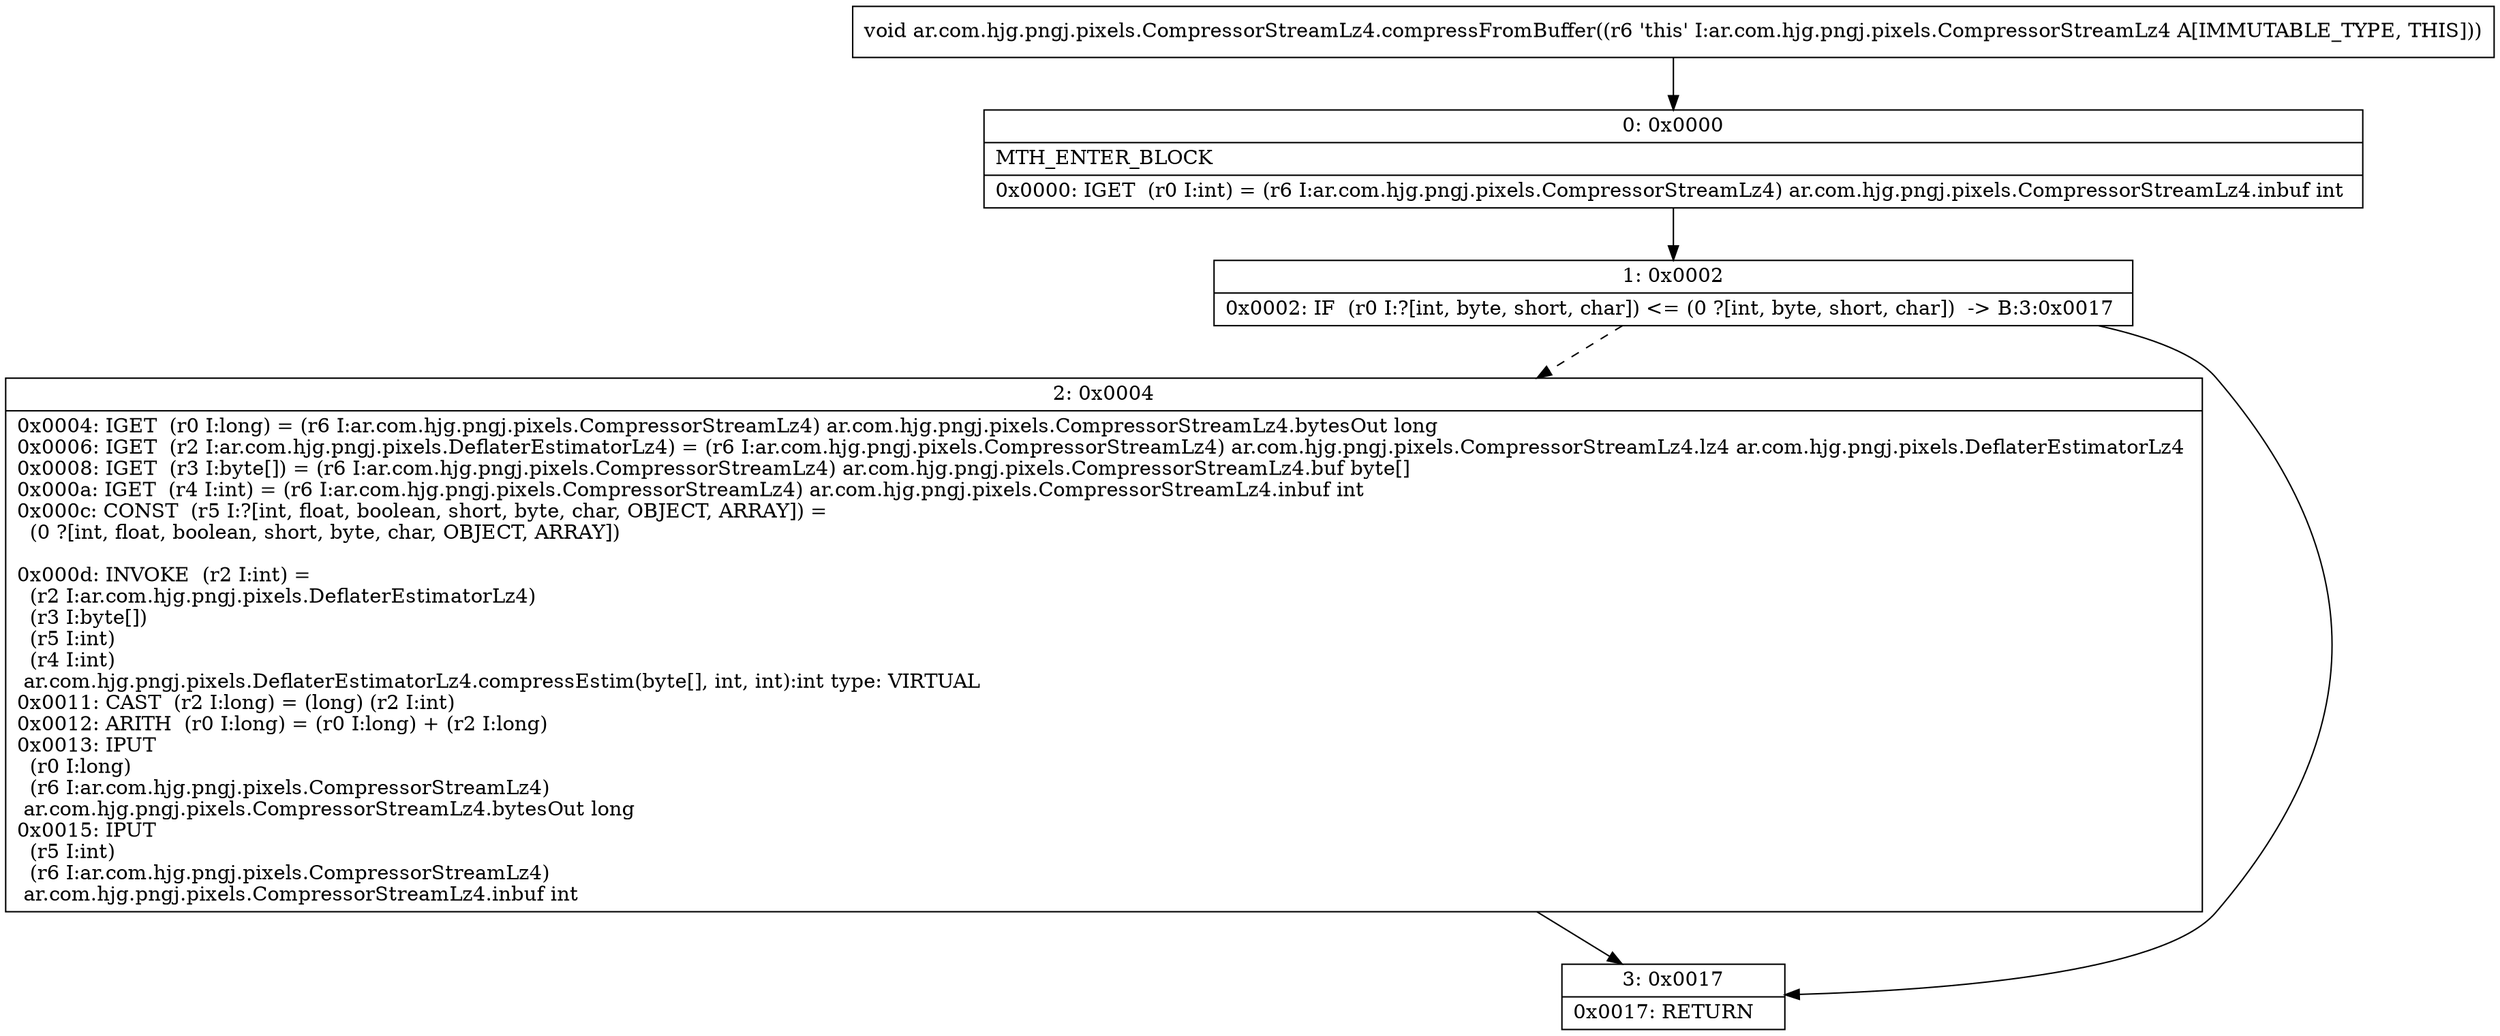 digraph "CFG forar.com.hjg.pngj.pixels.CompressorStreamLz4.compressFromBuffer()V" {
Node_0 [shape=record,label="{0\:\ 0x0000|MTH_ENTER_BLOCK\l|0x0000: IGET  (r0 I:int) = (r6 I:ar.com.hjg.pngj.pixels.CompressorStreamLz4) ar.com.hjg.pngj.pixels.CompressorStreamLz4.inbuf int \l}"];
Node_1 [shape=record,label="{1\:\ 0x0002|0x0002: IF  (r0 I:?[int, byte, short, char]) \<= (0 ?[int, byte, short, char])  \-\> B:3:0x0017 \l}"];
Node_2 [shape=record,label="{2\:\ 0x0004|0x0004: IGET  (r0 I:long) = (r6 I:ar.com.hjg.pngj.pixels.CompressorStreamLz4) ar.com.hjg.pngj.pixels.CompressorStreamLz4.bytesOut long \l0x0006: IGET  (r2 I:ar.com.hjg.pngj.pixels.DeflaterEstimatorLz4) = (r6 I:ar.com.hjg.pngj.pixels.CompressorStreamLz4) ar.com.hjg.pngj.pixels.CompressorStreamLz4.lz4 ar.com.hjg.pngj.pixels.DeflaterEstimatorLz4 \l0x0008: IGET  (r3 I:byte[]) = (r6 I:ar.com.hjg.pngj.pixels.CompressorStreamLz4) ar.com.hjg.pngj.pixels.CompressorStreamLz4.buf byte[] \l0x000a: IGET  (r4 I:int) = (r6 I:ar.com.hjg.pngj.pixels.CompressorStreamLz4) ar.com.hjg.pngj.pixels.CompressorStreamLz4.inbuf int \l0x000c: CONST  (r5 I:?[int, float, boolean, short, byte, char, OBJECT, ARRAY]) = \l  (0 ?[int, float, boolean, short, byte, char, OBJECT, ARRAY])\l \l0x000d: INVOKE  (r2 I:int) = \l  (r2 I:ar.com.hjg.pngj.pixels.DeflaterEstimatorLz4)\l  (r3 I:byte[])\l  (r5 I:int)\l  (r4 I:int)\l ar.com.hjg.pngj.pixels.DeflaterEstimatorLz4.compressEstim(byte[], int, int):int type: VIRTUAL \l0x0011: CAST  (r2 I:long) = (long) (r2 I:int) \l0x0012: ARITH  (r0 I:long) = (r0 I:long) + (r2 I:long) \l0x0013: IPUT  \l  (r0 I:long)\l  (r6 I:ar.com.hjg.pngj.pixels.CompressorStreamLz4)\l ar.com.hjg.pngj.pixels.CompressorStreamLz4.bytesOut long \l0x0015: IPUT  \l  (r5 I:int)\l  (r6 I:ar.com.hjg.pngj.pixels.CompressorStreamLz4)\l ar.com.hjg.pngj.pixels.CompressorStreamLz4.inbuf int \l}"];
Node_3 [shape=record,label="{3\:\ 0x0017|0x0017: RETURN   \l}"];
MethodNode[shape=record,label="{void ar.com.hjg.pngj.pixels.CompressorStreamLz4.compressFromBuffer((r6 'this' I:ar.com.hjg.pngj.pixels.CompressorStreamLz4 A[IMMUTABLE_TYPE, THIS])) }"];
MethodNode -> Node_0;
Node_0 -> Node_1;
Node_1 -> Node_2[style=dashed];
Node_1 -> Node_3;
Node_2 -> Node_3;
}

